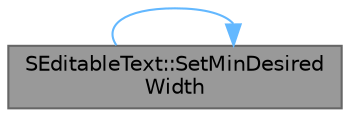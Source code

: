 digraph "SEditableText::SetMinDesiredWidth"
{
 // INTERACTIVE_SVG=YES
 // LATEX_PDF_SIZE
  bgcolor="transparent";
  edge [fontname=Helvetica,fontsize=10,labelfontname=Helvetica,labelfontsize=10];
  node [fontname=Helvetica,fontsize=10,shape=box,height=0.2,width=0.4];
  rankdir="LR";
  Node1 [id="Node000001",label="SEditableText::SetMinDesired\lWidth",height=0.2,width=0.4,color="gray40", fillcolor="grey60", style="filled", fontcolor="black",tooltip="Sets the minimum width that a text block should be."];
  Node1 -> Node1 [id="edge1_Node000001_Node000001",color="steelblue1",style="solid",tooltip=" "];
}
